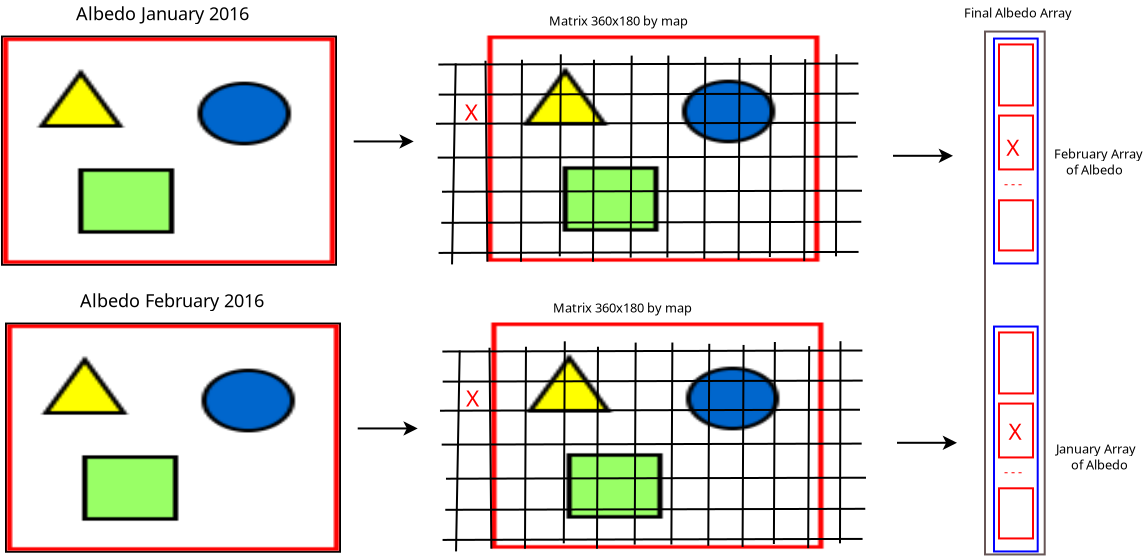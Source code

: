 <?xml version="1.0" encoding="UTF-8"?>
<dia:diagram xmlns:dia="http://www.lysator.liu.se/~alla/dia/">
  <dia:layer name="Fondo" visible="true" active="true">
    <dia:object type="Standard - Image" version="0" id="O0">
      <dia:attribute name="obj_pos">
        <dia:point val="8.05,5.3"/>
      </dia:attribute>
      <dia:attribute name="obj_bb">
        <dia:rectangle val="8.0,5.25;24.7,16.659"/>
      </dia:attribute>
      <dia:attribute name="elem_corner">
        <dia:point val="8.05,5.3"/>
      </dia:attribute>
      <dia:attribute name="elem_width">
        <dia:real val="16.6"/>
      </dia:attribute>
      <dia:attribute name="elem_height">
        <dia:real val="11.309"/>
      </dia:attribute>
      <dia:attribute name="draw_border">
        <dia:boolean val="false"/>
      </dia:attribute>
      <dia:attribute name="keep_aspect">
        <dia:boolean val="true"/>
      </dia:attribute>
      <dia:attribute name="file">
        <dia:string>#mapa.jpg#</dia:string>
      </dia:attribute>
    </dia:object>
    <dia:object type="Standard - Line" version="0" id="O1">
      <dia:attribute name="obj_pos">
        <dia:point val="5.6,6.75"/>
      </dia:attribute>
      <dia:attribute name="obj_bb">
        <dia:rectangle val="5.55,6.65;26.65,6.8"/>
      </dia:attribute>
      <dia:attribute name="conn_endpoints">
        <dia:point val="5.6,6.75"/>
        <dia:point val="26.6,6.7"/>
      </dia:attribute>
      <dia:attribute name="numcp">
        <dia:int val="1"/>
      </dia:attribute>
    </dia:object>
    <dia:object type="Standard - Line" version="0" id="O2">
      <dia:attribute name="obj_pos">
        <dia:point val="5.615,8.255"/>
      </dia:attribute>
      <dia:attribute name="obj_bb">
        <dia:rectangle val="5.565,8.155;26.665,8.305"/>
      </dia:attribute>
      <dia:attribute name="conn_endpoints">
        <dia:point val="5.615,8.255"/>
        <dia:point val="26.615,8.205"/>
      </dia:attribute>
      <dia:attribute name="numcp">
        <dia:int val="1"/>
      </dia:attribute>
    </dia:object>
    <dia:object type="Standard - Line" version="0" id="O3">
      <dia:attribute name="obj_pos">
        <dia:point val="5.48,9.71"/>
      </dia:attribute>
      <dia:attribute name="obj_bb">
        <dia:rectangle val="5.43,9.61;26.53,9.76"/>
      </dia:attribute>
      <dia:attribute name="conn_endpoints">
        <dia:point val="5.48,9.71"/>
        <dia:point val="26.48,9.66"/>
      </dia:attribute>
      <dia:attribute name="numcp">
        <dia:int val="1"/>
      </dia:attribute>
    </dia:object>
    <dia:object type="Standard - Line" version="0" id="O4">
      <dia:attribute name="obj_pos">
        <dia:point val="5.565,11.405"/>
      </dia:attribute>
      <dia:attribute name="obj_bb">
        <dia:rectangle val="5.515,11.305;26.615,11.455"/>
      </dia:attribute>
      <dia:attribute name="conn_endpoints">
        <dia:point val="5.565,11.405"/>
        <dia:point val="26.565,11.355"/>
      </dia:attribute>
      <dia:attribute name="numcp">
        <dia:int val="1"/>
      </dia:attribute>
    </dia:object>
    <dia:object type="Standard - Line" version="0" id="O5">
      <dia:attribute name="obj_pos">
        <dia:point val="5.78,13.11"/>
      </dia:attribute>
      <dia:attribute name="obj_bb">
        <dia:rectangle val="5.73,13.01;26.83,13.16"/>
      </dia:attribute>
      <dia:attribute name="conn_endpoints">
        <dia:point val="5.78,13.11"/>
        <dia:point val="26.78,13.06"/>
      </dia:attribute>
      <dia:attribute name="numcp">
        <dia:int val="1"/>
      </dia:attribute>
    </dia:object>
    <dia:object type="Standard - Line" version="0" id="O6">
      <dia:attribute name="obj_pos">
        <dia:point val="5.745,14.665"/>
      </dia:attribute>
      <dia:attribute name="obj_bb">
        <dia:rectangle val="5.695,14.565;26.795,14.715"/>
      </dia:attribute>
      <dia:attribute name="conn_endpoints">
        <dia:point val="5.745,14.665"/>
        <dia:point val="26.745,14.615"/>
      </dia:attribute>
      <dia:attribute name="numcp">
        <dia:int val="1"/>
      </dia:attribute>
    </dia:object>
    <dia:object type="Standard - Line" version="0" id="O7">
      <dia:attribute name="obj_pos">
        <dia:point val="5.61,16.17"/>
      </dia:attribute>
      <dia:attribute name="obj_bb">
        <dia:rectangle val="5.56,16.07;26.66,16.22"/>
      </dia:attribute>
      <dia:attribute name="conn_endpoints">
        <dia:point val="5.61,16.17"/>
        <dia:point val="26.61,16.12"/>
      </dia:attribute>
      <dia:attribute name="numcp">
        <dia:int val="1"/>
      </dia:attribute>
    </dia:object>
    <dia:object type="Standard - Line" version="0" id="O8">
      <dia:attribute name="obj_pos">
        <dia:point val="17.05,16.4"/>
      </dia:attribute>
      <dia:attribute name="obj_bb">
        <dia:rectangle val="17.0,6.25;17.15,16.45"/>
      </dia:attribute>
      <dia:attribute name="conn_endpoints">
        <dia:point val="17.05,16.4"/>
        <dia:point val="17.1,6.3"/>
      </dia:attribute>
      <dia:attribute name="numcp">
        <dia:int val="1"/>
      </dia:attribute>
    </dia:object>
    <dia:object type="Standard - Line" version="0" id="O9">
      <dia:attribute name="obj_pos">
        <dia:point val="15.215,16.405"/>
      </dia:attribute>
      <dia:attribute name="obj_bb">
        <dia:rectangle val="15.165,6.255;15.316,16.456"/>
      </dia:attribute>
      <dia:attribute name="conn_endpoints">
        <dia:point val="15.215,16.405"/>
        <dia:point val="15.265,6.305"/>
      </dia:attribute>
      <dia:attribute name="numcp">
        <dia:int val="1"/>
      </dia:attribute>
    </dia:object>
    <dia:object type="Standard - Line" version="0" id="O10">
      <dia:attribute name="obj_pos">
        <dia:point val="13.33,16.61"/>
      </dia:attribute>
      <dia:attribute name="obj_bb">
        <dia:rectangle val="13.28,6.46;13.431,16.66"/>
      </dia:attribute>
      <dia:attribute name="conn_endpoints">
        <dia:point val="13.33,16.61"/>
        <dia:point val="13.38,6.51"/>
      </dia:attribute>
      <dia:attribute name="numcp">
        <dia:int val="1"/>
      </dia:attribute>
    </dia:object>
    <dia:object type="Standard - Line" version="0" id="O11">
      <dia:attribute name="obj_pos">
        <dia:point val="18.895,16.465"/>
      </dia:attribute>
      <dia:attribute name="obj_bb">
        <dia:rectangle val="18.845,6.315;18.995,16.515"/>
      </dia:attribute>
      <dia:attribute name="conn_endpoints">
        <dia:point val="18.895,16.465"/>
        <dia:point val="18.945,6.365"/>
      </dia:attribute>
      <dia:attribute name="numcp">
        <dia:int val="1"/>
      </dia:attribute>
    </dia:object>
    <dia:object type="Standard - Line" version="0" id="O12">
      <dia:attribute name="obj_pos">
        <dia:point val="20.61,16.52"/>
      </dia:attribute>
      <dia:attribute name="obj_bb">
        <dia:rectangle val="20.56,6.37;20.71,16.57"/>
      </dia:attribute>
      <dia:attribute name="conn_endpoints">
        <dia:point val="20.61,16.52"/>
        <dia:point val="20.66,6.42"/>
      </dia:attribute>
      <dia:attribute name="numcp">
        <dia:int val="1"/>
      </dia:attribute>
    </dia:object>
    <dia:object type="Standard - Line" version="0" id="O13">
      <dia:attribute name="obj_pos">
        <dia:point val="22.175,16.375"/>
      </dia:attribute>
      <dia:attribute name="obj_bb">
        <dia:rectangle val="22.125,6.225;22.276,16.425"/>
      </dia:attribute>
      <dia:attribute name="conn_endpoints">
        <dia:point val="22.175,16.375"/>
        <dia:point val="22.225,6.275"/>
      </dia:attribute>
      <dia:attribute name="numcp">
        <dia:int val="1"/>
      </dia:attribute>
    </dia:object>
    <dia:object type="Standard - Line" version="0" id="O14">
      <dia:attribute name="obj_pos">
        <dia:point val="23.89,16.58"/>
      </dia:attribute>
      <dia:attribute name="obj_bb">
        <dia:rectangle val="23.84,6.43;23.991,16.631"/>
      </dia:attribute>
      <dia:attribute name="conn_endpoints">
        <dia:point val="23.89,16.58"/>
        <dia:point val="23.94,6.48"/>
      </dia:attribute>
      <dia:attribute name="numcp">
        <dia:int val="1"/>
      </dia:attribute>
    </dia:object>
    <dia:object type="Standard - Line" version="0" id="O15">
      <dia:attribute name="obj_pos">
        <dia:point val="25.481,16.34"/>
      </dia:attribute>
      <dia:attribute name="obj_bb">
        <dia:rectangle val="25.431,6.185;25.555,16.39"/>
      </dia:attribute>
      <dia:attribute name="conn_endpoints">
        <dia:point val="25.481,16.34"/>
        <dia:point val="25.505,6.235"/>
      </dia:attribute>
      <dia:attribute name="numcp">
        <dia:int val="1"/>
      </dia:attribute>
    </dia:object>
    <dia:object type="Standard - Line" version="0" id="O16">
      <dia:attribute name="obj_pos">
        <dia:point val="11.67,16.34"/>
      </dia:attribute>
      <dia:attribute name="obj_bb">
        <dia:rectangle val="11.62,6.19;11.771,16.39"/>
      </dia:attribute>
      <dia:attribute name="conn_endpoints">
        <dia:point val="11.67,16.34"/>
        <dia:point val="11.72,6.24"/>
      </dia:attribute>
      <dia:attribute name="numcp">
        <dia:int val="1"/>
      </dia:attribute>
    </dia:object>
    <dia:object type="Standard - Line" version="0" id="O17">
      <dia:attribute name="obj_pos">
        <dia:point val="9.73,16.61"/>
      </dia:attribute>
      <dia:attribute name="obj_bb">
        <dia:rectangle val="9.68,6.46;9.83,16.66"/>
      </dia:attribute>
      <dia:attribute name="conn_endpoints">
        <dia:point val="9.73,16.61"/>
        <dia:point val="9.78,6.51"/>
      </dia:attribute>
      <dia:attribute name="numcp">
        <dia:int val="1"/>
      </dia:attribute>
    </dia:object>
    <dia:object type="Standard - Line" version="0" id="O18">
      <dia:attribute name="obj_pos">
        <dia:point val="8.05,16.609"/>
      </dia:attribute>
      <dia:attribute name="obj_bb">
        <dia:rectangle val="7.906,6.511;8.1,16.659"/>
      </dia:attribute>
      <dia:attribute name="conn_endpoints">
        <dia:point val="8.05,16.609"/>
        <dia:point val="7.956,6.561"/>
      </dia:attribute>
      <dia:attribute name="numcp">
        <dia:int val="1"/>
      </dia:attribute>
      <dia:connections>
        <dia:connection handle="0" to="O0" connection="5"/>
      </dia:connections>
    </dia:object>
    <dia:object type="Standard - Line" version="0" id="O19">
      <dia:attribute name="obj_pos">
        <dia:point val="6.283,16.745"/>
      </dia:attribute>
      <dia:attribute name="obj_bb">
        <dia:rectangle val="6.232,6.646;6.517,16.796"/>
      </dia:attribute>
      <dia:attribute name="conn_endpoints">
        <dia:point val="6.283,16.745"/>
        <dia:point val="6.466,6.697"/>
      </dia:attribute>
      <dia:attribute name="numcp">
        <dia:int val="1"/>
      </dia:attribute>
    </dia:object>
    <dia:object type="Standard - Text" version="1" id="O20">
      <dia:attribute name="obj_pos">
        <dia:point val="11.131,4.797"/>
      </dia:attribute>
      <dia:attribute name="obj_bb">
        <dia:rectangle val="11.131,4.202;18.788,4.95"/>
      </dia:attribute>
      <dia:attribute name="text">
        <dia:composite type="text">
          <dia:attribute name="string">
            <dia:string>#Matrix 360x180 by map#</dia:string>
          </dia:attribute>
          <dia:attribute name="font">
            <dia:font family="sans" style="0" name="Helvetica"/>
          </dia:attribute>
          <dia:attribute name="height">
            <dia:real val="0.8"/>
          </dia:attribute>
          <dia:attribute name="pos">
            <dia:point val="11.131,4.797"/>
          </dia:attribute>
          <dia:attribute name="color">
            <dia:color val="#000000"/>
          </dia:attribute>
          <dia:attribute name="alignment">
            <dia:enum val="0"/>
          </dia:attribute>
        </dia:composite>
      </dia:attribute>
      <dia:attribute name="valign">
        <dia:enum val="3"/>
      </dia:attribute>
    </dia:object>
    <dia:object type="Standard - Image" version="0" id="O21">
      <dia:attribute name="obj_pos">
        <dia:point val="-16.169,5.402"/>
      </dia:attribute>
      <dia:attribute name="obj_bb">
        <dia:rectangle val="-16.219,5.352;0.481,16.761"/>
      </dia:attribute>
      <dia:attribute name="elem_corner">
        <dia:point val="-16.169,5.402"/>
      </dia:attribute>
      <dia:attribute name="elem_width">
        <dia:real val="16.6"/>
      </dia:attribute>
      <dia:attribute name="elem_height">
        <dia:real val="11.309"/>
      </dia:attribute>
      <dia:attribute name="draw_border">
        <dia:boolean val="true"/>
      </dia:attribute>
      <dia:attribute name="keep_aspect">
        <dia:boolean val="true"/>
      </dia:attribute>
      <dia:attribute name="file">
        <dia:string>#mapa.jpg#</dia:string>
      </dia:attribute>
    </dia:object>
    <dia:object type="Standard - Text" version="1" id="O22">
      <dia:attribute name="obj_pos">
        <dia:point val="-1.484,-0.303"/>
      </dia:attribute>
      <dia:attribute name="obj_bb">
        <dia:rectangle val="-1.484,-0.898;-1.484,-0.15"/>
      </dia:attribute>
      <dia:attribute name="text">
        <dia:composite type="text">
          <dia:attribute name="string">
            <dia:string>##</dia:string>
          </dia:attribute>
          <dia:attribute name="font">
            <dia:font family="sans" style="0" name="Helvetica"/>
          </dia:attribute>
          <dia:attribute name="height">
            <dia:real val="0.8"/>
          </dia:attribute>
          <dia:attribute name="pos">
            <dia:point val="-1.484,-0.303"/>
          </dia:attribute>
          <dia:attribute name="color">
            <dia:color val="#000000"/>
          </dia:attribute>
          <dia:attribute name="alignment">
            <dia:enum val="0"/>
          </dia:attribute>
        </dia:composite>
      </dia:attribute>
      <dia:attribute name="valign">
        <dia:enum val="3"/>
      </dia:attribute>
    </dia:object>
    <dia:object type="Standard - Text" version="1" id="O23">
      <dia:attribute name="obj_pos">
        <dia:point val="-12.519,4.542"/>
      </dia:attribute>
      <dia:attribute name="obj_bb">
        <dia:rectangle val="-12.519,3.676;-2.785,4.81"/>
      </dia:attribute>
      <dia:attribute name="text">
        <dia:composite type="text">
          <dia:attribute name="string">
            <dia:string>#Albedo January 2016 #</dia:string>
          </dia:attribute>
          <dia:attribute name="font">
            <dia:font family="sans" style="0" name="Helvetica"/>
          </dia:attribute>
          <dia:attribute name="height">
            <dia:real val="1.129"/>
          </dia:attribute>
          <dia:attribute name="pos">
            <dia:point val="-12.519,4.542"/>
          </dia:attribute>
          <dia:attribute name="color">
            <dia:color val="#000000"/>
          </dia:attribute>
          <dia:attribute name="alignment">
            <dia:enum val="0"/>
          </dia:attribute>
        </dia:composite>
      </dia:attribute>
      <dia:attribute name="valign">
        <dia:enum val="3"/>
      </dia:attribute>
    </dia:object>
    <dia:object type="Standard - Text" version="1" id="O24">
      <dia:attribute name="obj_pos">
        <dia:point val="-15.584,4.497"/>
      </dia:attribute>
      <dia:attribute name="obj_bb">
        <dia:rectangle val="-15.584,3.902;-15.584,4.65"/>
      </dia:attribute>
      <dia:attribute name="text">
        <dia:composite type="text">
          <dia:attribute name="string">
            <dia:string>##</dia:string>
          </dia:attribute>
          <dia:attribute name="font">
            <dia:font family="sans" style="0" name="Helvetica"/>
          </dia:attribute>
          <dia:attribute name="height">
            <dia:real val="0.8"/>
          </dia:attribute>
          <dia:attribute name="pos">
            <dia:point val="-15.584,4.497"/>
          </dia:attribute>
          <dia:attribute name="color">
            <dia:color val="#000000"/>
          </dia:attribute>
          <dia:attribute name="alignment">
            <dia:enum val="0"/>
          </dia:attribute>
        </dia:composite>
      </dia:attribute>
      <dia:attribute name="valign">
        <dia:enum val="3"/>
      </dia:attribute>
    </dia:object>
    <dia:object type="Standard - Box" version="0" id="O25">
      <dia:attribute name="obj_pos">
        <dia:point val="33.631,5.747"/>
      </dia:attribute>
      <dia:attribute name="obj_bb">
        <dia:rectangle val="33.581,5.697;35.381,8.847"/>
      </dia:attribute>
      <dia:attribute name="elem_corner">
        <dia:point val="33.631,5.747"/>
      </dia:attribute>
      <dia:attribute name="elem_width">
        <dia:real val="1.7"/>
      </dia:attribute>
      <dia:attribute name="elem_height">
        <dia:real val="3.05"/>
      </dia:attribute>
      <dia:attribute name="border_width">
        <dia:real val="0.1"/>
      </dia:attribute>
      <dia:attribute name="border_color">
        <dia:color val="#ff0000"/>
      </dia:attribute>
      <dia:attribute name="show_background">
        <dia:boolean val="false"/>
      </dia:attribute>
    </dia:object>
    <dia:object type="Standard - Box" version="0" id="O26">
      <dia:attribute name="obj_pos">
        <dia:point val="33.631,9.302"/>
      </dia:attribute>
      <dia:attribute name="obj_bb">
        <dia:rectangle val="33.581,9.252;35.381,12.047"/>
      </dia:attribute>
      <dia:attribute name="elem_corner">
        <dia:point val="33.631,9.302"/>
      </dia:attribute>
      <dia:attribute name="elem_width">
        <dia:real val="1.7"/>
      </dia:attribute>
      <dia:attribute name="elem_height">
        <dia:real val="2.695"/>
      </dia:attribute>
      <dia:attribute name="border_width">
        <dia:real val="0.1"/>
      </dia:attribute>
      <dia:attribute name="border_color">
        <dia:color val="#ff0000"/>
      </dia:attribute>
      <dia:attribute name="show_background">
        <dia:boolean val="false"/>
      </dia:attribute>
    </dia:object>
    <dia:object type="Standard - Text" version="1" id="O27">
      <dia:attribute name="obj_pos">
        <dia:point val="36.481,26.197"/>
      </dia:attribute>
      <dia:attribute name="obj_bb">
        <dia:rectangle val="36.481,25.584;41.057,27.187"/>
      </dia:attribute>
      <dia:attribute name="text">
        <dia:composite type="text">
          <dia:attribute name="string">
            <dia:string>#January Array 
     of Albedo#</dia:string>
          </dia:attribute>
          <dia:attribute name="font">
            <dia:font family="sans" style="0" name="Helvetica"/>
          </dia:attribute>
          <dia:attribute name="height">
            <dia:real val="0.8"/>
          </dia:attribute>
          <dia:attribute name="pos">
            <dia:point val="36.481,26.197"/>
          </dia:attribute>
          <dia:attribute name="color">
            <dia:color val="#000000"/>
          </dia:attribute>
          <dia:attribute name="alignment">
            <dia:enum val="0"/>
          </dia:attribute>
        </dia:composite>
      </dia:attribute>
      <dia:attribute name="valign">
        <dia:enum val="3"/>
      </dia:attribute>
    </dia:object>
    <dia:object type="Standard - Text" version="1" id="O28">
      <dia:attribute name="obj_pos">
        <dia:point val="27.466,22.797"/>
      </dia:attribute>
      <dia:attribute name="obj_bb">
        <dia:rectangle val="27.466,22.202;27.466,22.95"/>
      </dia:attribute>
      <dia:attribute name="text">
        <dia:composite type="text">
          <dia:attribute name="string">
            <dia:string>##</dia:string>
          </dia:attribute>
          <dia:attribute name="font">
            <dia:font family="sans" style="0" name="Helvetica"/>
          </dia:attribute>
          <dia:attribute name="height">
            <dia:real val="0.8"/>
          </dia:attribute>
          <dia:attribute name="pos">
            <dia:point val="27.466,22.797"/>
          </dia:attribute>
          <dia:attribute name="color">
            <dia:color val="#000000"/>
          </dia:attribute>
          <dia:attribute name="alignment">
            <dia:enum val="0"/>
          </dia:attribute>
        </dia:composite>
      </dia:attribute>
      <dia:attribute name="valign">
        <dia:enum val="3"/>
      </dia:attribute>
    </dia:object>
    <dia:object type="Standard - Box" version="0" id="O29">
      <dia:attribute name="obj_pos">
        <dia:point val="33.631,13.54"/>
      </dia:attribute>
      <dia:attribute name="obj_bb">
        <dia:rectangle val="33.581,13.49;35.381,16.097"/>
      </dia:attribute>
      <dia:attribute name="elem_corner">
        <dia:point val="33.631,13.54"/>
      </dia:attribute>
      <dia:attribute name="elem_width">
        <dia:real val="1.7"/>
      </dia:attribute>
      <dia:attribute name="elem_height">
        <dia:real val="2.507"/>
      </dia:attribute>
      <dia:attribute name="border_width">
        <dia:real val="0.1"/>
      </dia:attribute>
      <dia:attribute name="border_color">
        <dia:color val="#ff0000"/>
      </dia:attribute>
      <dia:attribute name="show_background">
        <dia:boolean val="false"/>
      </dia:attribute>
    </dia:object>
    <dia:object type="Standard - Text" version="1" id="O30">
      <dia:attribute name="obj_pos">
        <dia:point val="33.881,12.935"/>
      </dia:attribute>
      <dia:attribute name="obj_bb">
        <dia:rectangle val="33.881,12.34;35.178,13.087"/>
      </dia:attribute>
      <dia:attribute name="text">
        <dia:composite type="text">
          <dia:attribute name="string">
            <dia:string>#- - - #</dia:string>
          </dia:attribute>
          <dia:attribute name="font">
            <dia:font family="sans" style="0" name="Helvetica"/>
          </dia:attribute>
          <dia:attribute name="height">
            <dia:real val="0.8"/>
          </dia:attribute>
          <dia:attribute name="pos">
            <dia:point val="33.881,12.935"/>
          </dia:attribute>
          <dia:attribute name="color">
            <dia:color val="#ff0000"/>
          </dia:attribute>
          <dia:attribute name="alignment">
            <dia:enum val="0"/>
          </dia:attribute>
        </dia:composite>
      </dia:attribute>
      <dia:attribute name="valign">
        <dia:enum val="3"/>
      </dia:attribute>
    </dia:object>
    <dia:object type="Standard - Text" version="1" id="O31">
      <dia:attribute name="obj_pos">
        <dia:point val="15.616,4.447"/>
      </dia:attribute>
      <dia:attribute name="obj_bb">
        <dia:rectangle val="15.616,3.852;15.616,4.6"/>
      </dia:attribute>
      <dia:attribute name="text">
        <dia:composite type="text">
          <dia:attribute name="string">
            <dia:string>##</dia:string>
          </dia:attribute>
          <dia:attribute name="font">
            <dia:font family="sans" style="0" name="Helvetica"/>
          </dia:attribute>
          <dia:attribute name="height">
            <dia:real val="0.8"/>
          </dia:attribute>
          <dia:attribute name="pos">
            <dia:point val="15.616,4.447"/>
          </dia:attribute>
          <dia:attribute name="color">
            <dia:color val="#000000"/>
          </dia:attribute>
          <dia:attribute name="alignment">
            <dia:enum val="0"/>
          </dia:attribute>
        </dia:composite>
      </dia:attribute>
      <dia:attribute name="valign">
        <dia:enum val="3"/>
      </dia:attribute>
    </dia:object>
    <dia:object type="Standard - Box" version="0" id="O32">
      <dia:attribute name="obj_pos">
        <dia:point val="33.381,5.452"/>
      </dia:attribute>
      <dia:attribute name="obj_bb">
        <dia:rectangle val="33.331,5.402;35.616,16.747"/>
      </dia:attribute>
      <dia:attribute name="elem_corner">
        <dia:point val="33.381,5.452"/>
      </dia:attribute>
      <dia:attribute name="elem_width">
        <dia:real val="2.185"/>
      </dia:attribute>
      <dia:attribute name="elem_height">
        <dia:real val="11.245"/>
      </dia:attribute>
      <dia:attribute name="border_width">
        <dia:real val="0.1"/>
      </dia:attribute>
      <dia:attribute name="border_color">
        <dia:color val="#0000ff"/>
      </dia:attribute>
      <dia:attribute name="show_background">
        <dia:boolean val="false"/>
      </dia:attribute>
    </dia:object>
    <dia:object type="Standard - Text" version="1" id="O33">
      <dia:attribute name="obj_pos">
        <dia:point val="34.016,3.147"/>
      </dia:attribute>
      <dia:attribute name="obj_bb">
        <dia:rectangle val="34.016,2.552;34.016,3.3"/>
      </dia:attribute>
      <dia:attribute name="text">
        <dia:composite type="text">
          <dia:attribute name="string">
            <dia:string>##</dia:string>
          </dia:attribute>
          <dia:attribute name="font">
            <dia:font family="sans" style="0" name="Helvetica"/>
          </dia:attribute>
          <dia:attribute name="height">
            <dia:real val="0.8"/>
          </dia:attribute>
          <dia:attribute name="pos">
            <dia:point val="34.016,3.147"/>
          </dia:attribute>
          <dia:attribute name="color">
            <dia:color val="#000000"/>
          </dia:attribute>
          <dia:attribute name="alignment">
            <dia:enum val="0"/>
          </dia:attribute>
        </dia:composite>
      </dia:attribute>
      <dia:attribute name="valign">
        <dia:enum val="3"/>
      </dia:attribute>
    </dia:object>
    <dia:object type="Standard - Text" version="1" id="O34">
      <dia:attribute name="obj_pos">
        <dia:point val="-10.184,4.297"/>
      </dia:attribute>
      <dia:attribute name="obj_bb">
        <dia:rectangle val="-10.203,3.684;-10.184,4.487"/>
      </dia:attribute>
      <dia:attribute name="text">
        <dia:composite type="text">
          <dia:attribute name="string">
            <dia:string>##</dia:string>
          </dia:attribute>
          <dia:attribute name="font">
            <dia:font family="sans" style="0" name="Helvetica"/>
          </dia:attribute>
          <dia:attribute name="height">
            <dia:real val="0.8"/>
          </dia:attribute>
          <dia:attribute name="pos">
            <dia:point val="-10.184,4.297"/>
          </dia:attribute>
          <dia:attribute name="color">
            <dia:color val="#000000"/>
          </dia:attribute>
          <dia:attribute name="alignment">
            <dia:enum val="0"/>
          </dia:attribute>
        </dia:composite>
      </dia:attribute>
      <dia:attribute name="valign">
        <dia:enum val="3"/>
      </dia:attribute>
    </dia:object>
    <dia:object type="Standard - Line" version="0" id="O35">
      <dia:attribute name="obj_pos">
        <dia:point val="1.366,10.597"/>
      </dia:attribute>
      <dia:attribute name="obj_bb">
        <dia:rectangle val="1.316,10.236;4.478,10.959"/>
      </dia:attribute>
      <dia:attribute name="conn_endpoints">
        <dia:point val="1.366,10.597"/>
        <dia:point val="4.366,10.597"/>
      </dia:attribute>
      <dia:attribute name="numcp">
        <dia:int val="1"/>
      </dia:attribute>
      <dia:attribute name="end_arrow">
        <dia:enum val="22"/>
      </dia:attribute>
      <dia:attribute name="end_arrow_length">
        <dia:real val="0.5"/>
      </dia:attribute>
      <dia:attribute name="end_arrow_width">
        <dia:real val="0.5"/>
      </dia:attribute>
    </dia:object>
    <dia:object type="Standard - Line" version="0" id="O36">
      <dia:attribute name="obj_pos">
        <dia:point val="28.331,11.314"/>
      </dia:attribute>
      <dia:attribute name="obj_bb">
        <dia:rectangle val="28.281,10.952;31.443,11.676"/>
      </dia:attribute>
      <dia:attribute name="conn_endpoints">
        <dia:point val="28.331,11.314"/>
        <dia:point val="31.331,11.314"/>
      </dia:attribute>
      <dia:attribute name="numcp">
        <dia:int val="1"/>
      </dia:attribute>
      <dia:attribute name="end_arrow">
        <dia:enum val="22"/>
      </dia:attribute>
      <dia:attribute name="end_arrow_length">
        <dia:real val="0.5"/>
      </dia:attribute>
      <dia:attribute name="end_arrow_width">
        <dia:real val="0.5"/>
      </dia:attribute>
    </dia:object>
    <dia:object type="Standard - Image" version="0" id="O37">
      <dia:attribute name="obj_pos">
        <dia:point val="8.25,19.65"/>
      </dia:attribute>
      <dia:attribute name="obj_bb">
        <dia:rectangle val="8.2,19.6;24.9,31.009"/>
      </dia:attribute>
      <dia:attribute name="elem_corner">
        <dia:point val="8.25,19.65"/>
      </dia:attribute>
      <dia:attribute name="elem_width">
        <dia:real val="16.6"/>
      </dia:attribute>
      <dia:attribute name="elem_height">
        <dia:real val="11.309"/>
      </dia:attribute>
      <dia:attribute name="draw_border">
        <dia:boolean val="false"/>
      </dia:attribute>
      <dia:attribute name="keep_aspect">
        <dia:boolean val="true"/>
      </dia:attribute>
      <dia:attribute name="file">
        <dia:string>#mapa.jpg#</dia:string>
      </dia:attribute>
    </dia:object>
    <dia:object type="Standard - Line" version="0" id="O38">
      <dia:attribute name="obj_pos">
        <dia:point val="5.8,21.1"/>
      </dia:attribute>
      <dia:attribute name="obj_bb">
        <dia:rectangle val="5.75,21.0;26.85,21.15"/>
      </dia:attribute>
      <dia:attribute name="conn_endpoints">
        <dia:point val="5.8,21.1"/>
        <dia:point val="26.8,21.05"/>
      </dia:attribute>
      <dia:attribute name="numcp">
        <dia:int val="1"/>
      </dia:attribute>
    </dia:object>
    <dia:object type="Standard - Line" version="0" id="O39">
      <dia:attribute name="obj_pos">
        <dia:point val="5.815,22.605"/>
      </dia:attribute>
      <dia:attribute name="obj_bb">
        <dia:rectangle val="5.765,22.505;26.865,22.655"/>
      </dia:attribute>
      <dia:attribute name="conn_endpoints">
        <dia:point val="5.815,22.605"/>
        <dia:point val="26.815,22.555"/>
      </dia:attribute>
      <dia:attribute name="numcp">
        <dia:int val="1"/>
      </dia:attribute>
    </dia:object>
    <dia:object type="Standard - Line" version="0" id="O40">
      <dia:attribute name="obj_pos">
        <dia:point val="5.68,24.06"/>
      </dia:attribute>
      <dia:attribute name="obj_bb">
        <dia:rectangle val="5.63,23.96;26.73,24.11"/>
      </dia:attribute>
      <dia:attribute name="conn_endpoints">
        <dia:point val="5.68,24.06"/>
        <dia:point val="26.68,24.01"/>
      </dia:attribute>
      <dia:attribute name="numcp">
        <dia:int val="1"/>
      </dia:attribute>
    </dia:object>
    <dia:object type="Standard - Line" version="0" id="O41">
      <dia:attribute name="obj_pos">
        <dia:point val="5.765,25.755"/>
      </dia:attribute>
      <dia:attribute name="obj_bb">
        <dia:rectangle val="5.715,25.655;26.815,25.805"/>
      </dia:attribute>
      <dia:attribute name="conn_endpoints">
        <dia:point val="5.765,25.755"/>
        <dia:point val="26.765,25.705"/>
      </dia:attribute>
      <dia:attribute name="numcp">
        <dia:int val="1"/>
      </dia:attribute>
    </dia:object>
    <dia:object type="Standard - Line" version="0" id="O42">
      <dia:attribute name="obj_pos">
        <dia:point val="5.98,27.46"/>
      </dia:attribute>
      <dia:attribute name="obj_bb">
        <dia:rectangle val="5.93,27.36;27.03,27.51"/>
      </dia:attribute>
      <dia:attribute name="conn_endpoints">
        <dia:point val="5.98,27.46"/>
        <dia:point val="26.98,27.41"/>
      </dia:attribute>
      <dia:attribute name="numcp">
        <dia:int val="1"/>
      </dia:attribute>
    </dia:object>
    <dia:object type="Standard - Line" version="0" id="O43">
      <dia:attribute name="obj_pos">
        <dia:point val="5.945,29.015"/>
      </dia:attribute>
      <dia:attribute name="obj_bb">
        <dia:rectangle val="5.895,28.915;26.995,29.065"/>
      </dia:attribute>
      <dia:attribute name="conn_endpoints">
        <dia:point val="5.945,29.015"/>
        <dia:point val="26.945,28.965"/>
      </dia:attribute>
      <dia:attribute name="numcp">
        <dia:int val="1"/>
      </dia:attribute>
    </dia:object>
    <dia:object type="Standard - Line" version="0" id="O44">
      <dia:attribute name="obj_pos">
        <dia:point val="5.81,30.52"/>
      </dia:attribute>
      <dia:attribute name="obj_bb">
        <dia:rectangle val="5.76,30.42;26.86,30.57"/>
      </dia:attribute>
      <dia:attribute name="conn_endpoints">
        <dia:point val="5.81,30.52"/>
        <dia:point val="26.81,30.47"/>
      </dia:attribute>
      <dia:attribute name="numcp">
        <dia:int val="1"/>
      </dia:attribute>
    </dia:object>
    <dia:object type="Standard - Line" version="0" id="O45">
      <dia:attribute name="obj_pos">
        <dia:point val="17.25,30.75"/>
      </dia:attribute>
      <dia:attribute name="obj_bb">
        <dia:rectangle val="17.2,20.6;17.35,30.8"/>
      </dia:attribute>
      <dia:attribute name="conn_endpoints">
        <dia:point val="17.25,30.75"/>
        <dia:point val="17.3,20.65"/>
      </dia:attribute>
      <dia:attribute name="numcp">
        <dia:int val="1"/>
      </dia:attribute>
    </dia:object>
    <dia:object type="Standard - Line" version="0" id="O46">
      <dia:attribute name="obj_pos">
        <dia:point val="15.415,30.755"/>
      </dia:attribute>
      <dia:attribute name="obj_bb">
        <dia:rectangle val="15.365,20.605;15.515,30.805"/>
      </dia:attribute>
      <dia:attribute name="conn_endpoints">
        <dia:point val="15.415,30.755"/>
        <dia:point val="15.465,20.655"/>
      </dia:attribute>
      <dia:attribute name="numcp">
        <dia:int val="1"/>
      </dia:attribute>
    </dia:object>
    <dia:object type="Standard - Line" version="0" id="O47">
      <dia:attribute name="obj_pos">
        <dia:point val="13.53,30.96"/>
      </dia:attribute>
      <dia:attribute name="obj_bb">
        <dia:rectangle val="13.48,20.81;13.63,31.01"/>
      </dia:attribute>
      <dia:attribute name="conn_endpoints">
        <dia:point val="13.53,30.96"/>
        <dia:point val="13.58,20.86"/>
      </dia:attribute>
      <dia:attribute name="numcp">
        <dia:int val="1"/>
      </dia:attribute>
    </dia:object>
    <dia:object type="Standard - Line" version="0" id="O48">
      <dia:attribute name="obj_pos">
        <dia:point val="19.095,30.815"/>
      </dia:attribute>
      <dia:attribute name="obj_bb">
        <dia:rectangle val="19.045,20.665;19.195,30.865"/>
      </dia:attribute>
      <dia:attribute name="conn_endpoints">
        <dia:point val="19.095,30.815"/>
        <dia:point val="19.145,20.715"/>
      </dia:attribute>
      <dia:attribute name="numcp">
        <dia:int val="1"/>
      </dia:attribute>
    </dia:object>
    <dia:object type="Standard - Line" version="0" id="O49">
      <dia:attribute name="obj_pos">
        <dia:point val="20.81,30.87"/>
      </dia:attribute>
      <dia:attribute name="obj_bb">
        <dia:rectangle val="20.76,20.72;20.91,30.92"/>
      </dia:attribute>
      <dia:attribute name="conn_endpoints">
        <dia:point val="20.81,30.87"/>
        <dia:point val="20.86,20.77"/>
      </dia:attribute>
      <dia:attribute name="numcp">
        <dia:int val="1"/>
      </dia:attribute>
    </dia:object>
    <dia:object type="Standard - Line" version="0" id="O50">
      <dia:attribute name="obj_pos">
        <dia:point val="22.375,30.725"/>
      </dia:attribute>
      <dia:attribute name="obj_bb">
        <dia:rectangle val="22.325,20.575;22.476,30.775"/>
      </dia:attribute>
      <dia:attribute name="conn_endpoints">
        <dia:point val="22.375,30.725"/>
        <dia:point val="22.425,20.625"/>
      </dia:attribute>
      <dia:attribute name="numcp">
        <dia:int val="1"/>
      </dia:attribute>
    </dia:object>
    <dia:object type="Standard - Line" version="0" id="O51">
      <dia:attribute name="obj_pos">
        <dia:point val="24.09,30.93"/>
      </dia:attribute>
      <dia:attribute name="obj_bb">
        <dia:rectangle val="24.04,20.78;24.191,30.98"/>
      </dia:attribute>
      <dia:attribute name="conn_endpoints">
        <dia:point val="24.09,30.93"/>
        <dia:point val="24.14,20.83"/>
      </dia:attribute>
      <dia:attribute name="numcp">
        <dia:int val="1"/>
      </dia:attribute>
    </dia:object>
    <dia:object type="Standard - Line" version="0" id="O52">
      <dia:attribute name="obj_pos">
        <dia:point val="25.681,30.69"/>
      </dia:attribute>
      <dia:attribute name="obj_bb">
        <dia:rectangle val="25.631,20.535;25.755,30.74"/>
      </dia:attribute>
      <dia:attribute name="conn_endpoints">
        <dia:point val="25.681,30.69"/>
        <dia:point val="25.705,20.585"/>
      </dia:attribute>
      <dia:attribute name="numcp">
        <dia:int val="1"/>
      </dia:attribute>
    </dia:object>
    <dia:object type="Standard - Line" version="0" id="O53">
      <dia:attribute name="obj_pos">
        <dia:point val="11.87,30.69"/>
      </dia:attribute>
      <dia:attribute name="obj_bb">
        <dia:rectangle val="11.82,20.54;11.97,30.74"/>
      </dia:attribute>
      <dia:attribute name="conn_endpoints">
        <dia:point val="11.87,30.69"/>
        <dia:point val="11.92,20.59"/>
      </dia:attribute>
      <dia:attribute name="numcp">
        <dia:int val="1"/>
      </dia:attribute>
    </dia:object>
    <dia:object type="Standard - Line" version="0" id="O54">
      <dia:attribute name="obj_pos">
        <dia:point val="9.93,30.96"/>
      </dia:attribute>
      <dia:attribute name="obj_bb">
        <dia:rectangle val="9.88,20.81;10.03,31.01"/>
      </dia:attribute>
      <dia:attribute name="conn_endpoints">
        <dia:point val="9.93,30.96"/>
        <dia:point val="9.98,20.86"/>
      </dia:attribute>
      <dia:attribute name="numcp">
        <dia:int val="1"/>
      </dia:attribute>
    </dia:object>
    <dia:object type="Standard - Line" version="0" id="O55">
      <dia:attribute name="obj_pos">
        <dia:point val="8.25,30.959"/>
      </dia:attribute>
      <dia:attribute name="obj_bb">
        <dia:rectangle val="8.106,20.861;8.3,31.009"/>
      </dia:attribute>
      <dia:attribute name="conn_endpoints">
        <dia:point val="8.25,30.959"/>
        <dia:point val="8.156,20.911"/>
      </dia:attribute>
      <dia:attribute name="numcp">
        <dia:int val="1"/>
      </dia:attribute>
      <dia:connections>
        <dia:connection handle="0" to="O37" connection="5"/>
      </dia:connections>
    </dia:object>
    <dia:object type="Standard - Line" version="0" id="O56">
      <dia:attribute name="obj_pos">
        <dia:point val="6.483,31.095"/>
      </dia:attribute>
      <dia:attribute name="obj_bb">
        <dia:rectangle val="6.432,20.996;6.717,31.146"/>
      </dia:attribute>
      <dia:attribute name="conn_endpoints">
        <dia:point val="6.483,31.095"/>
        <dia:point val="6.666,21.047"/>
      </dia:attribute>
      <dia:attribute name="numcp">
        <dia:int val="1"/>
      </dia:attribute>
    </dia:object>
    <dia:object type="Standard - Text" version="1" id="O57">
      <dia:attribute name="obj_pos">
        <dia:point val="11.331,19.147"/>
      </dia:attribute>
      <dia:attribute name="obj_bb">
        <dia:rectangle val="11.331,18.552;18.988,19.3"/>
      </dia:attribute>
      <dia:attribute name="text">
        <dia:composite type="text">
          <dia:attribute name="string">
            <dia:string>#Matrix 360x180 by map#</dia:string>
          </dia:attribute>
          <dia:attribute name="font">
            <dia:font family="sans" style="0" name="Helvetica"/>
          </dia:attribute>
          <dia:attribute name="height">
            <dia:real val="0.8"/>
          </dia:attribute>
          <dia:attribute name="pos">
            <dia:point val="11.331,19.147"/>
          </dia:attribute>
          <dia:attribute name="color">
            <dia:color val="#000000"/>
          </dia:attribute>
          <dia:attribute name="alignment">
            <dia:enum val="0"/>
          </dia:attribute>
        </dia:composite>
      </dia:attribute>
      <dia:attribute name="valign">
        <dia:enum val="3"/>
      </dia:attribute>
    </dia:object>
    <dia:object type="Standard - Image" version="0" id="O58">
      <dia:attribute name="obj_pos">
        <dia:point val="-15.969,19.752"/>
      </dia:attribute>
      <dia:attribute name="obj_bb">
        <dia:rectangle val="-16.019,19.702;0.681,31.111"/>
      </dia:attribute>
      <dia:attribute name="elem_corner">
        <dia:point val="-15.969,19.752"/>
      </dia:attribute>
      <dia:attribute name="elem_width">
        <dia:real val="16.6"/>
      </dia:attribute>
      <dia:attribute name="elem_height">
        <dia:real val="11.309"/>
      </dia:attribute>
      <dia:attribute name="draw_border">
        <dia:boolean val="true"/>
      </dia:attribute>
      <dia:attribute name="keep_aspect">
        <dia:boolean val="true"/>
      </dia:attribute>
      <dia:attribute name="file">
        <dia:string>#mapa.jpg#</dia:string>
      </dia:attribute>
    </dia:object>
    <dia:object type="Standard - Text" version="1" id="O59">
      <dia:attribute name="obj_pos">
        <dia:point val="-12.319,18.892"/>
      </dia:attribute>
      <dia:attribute name="obj_bb">
        <dia:rectangle val="-12.319,18.026;-2.008,19.16"/>
      </dia:attribute>
      <dia:attribute name="text">
        <dia:composite type="text">
          <dia:attribute name="string">
            <dia:string>#Albedo February 2016 #</dia:string>
          </dia:attribute>
          <dia:attribute name="font">
            <dia:font family="sans" style="0" name="Helvetica"/>
          </dia:attribute>
          <dia:attribute name="height">
            <dia:real val="1.129"/>
          </dia:attribute>
          <dia:attribute name="pos">
            <dia:point val="-12.319,18.892"/>
          </dia:attribute>
          <dia:attribute name="color">
            <dia:color val="#000000"/>
          </dia:attribute>
          <dia:attribute name="alignment">
            <dia:enum val="0"/>
          </dia:attribute>
        </dia:composite>
      </dia:attribute>
      <dia:attribute name="valign">
        <dia:enum val="3"/>
      </dia:attribute>
    </dia:object>
    <dia:object type="Standard - Text" version="1" id="O60">
      <dia:attribute name="obj_pos">
        <dia:point val="-15.384,18.847"/>
      </dia:attribute>
      <dia:attribute name="obj_bb">
        <dia:rectangle val="-15.384,18.252;-15.384,19.0"/>
      </dia:attribute>
      <dia:attribute name="text">
        <dia:composite type="text">
          <dia:attribute name="string">
            <dia:string>##</dia:string>
          </dia:attribute>
          <dia:attribute name="font">
            <dia:font family="sans" style="0" name="Helvetica"/>
          </dia:attribute>
          <dia:attribute name="height">
            <dia:real val="0.8"/>
          </dia:attribute>
          <dia:attribute name="pos">
            <dia:point val="-15.384,18.847"/>
          </dia:attribute>
          <dia:attribute name="color">
            <dia:color val="#000000"/>
          </dia:attribute>
          <dia:attribute name="alignment">
            <dia:enum val="0"/>
          </dia:attribute>
        </dia:composite>
      </dia:attribute>
      <dia:attribute name="valign">
        <dia:enum val="3"/>
      </dia:attribute>
    </dia:object>
    <dia:object type="Standard - Box" version="0" id="O61">
      <dia:attribute name="obj_pos">
        <dia:point val="33.631,20.147"/>
      </dia:attribute>
      <dia:attribute name="obj_bb">
        <dia:rectangle val="33.581,20.097;35.381,23.247"/>
      </dia:attribute>
      <dia:attribute name="elem_corner">
        <dia:point val="33.631,20.147"/>
      </dia:attribute>
      <dia:attribute name="elem_width">
        <dia:real val="1.7"/>
      </dia:attribute>
      <dia:attribute name="elem_height">
        <dia:real val="3.05"/>
      </dia:attribute>
      <dia:attribute name="border_width">
        <dia:real val="0.1"/>
      </dia:attribute>
      <dia:attribute name="border_color">
        <dia:color val="#ff0000"/>
      </dia:attribute>
      <dia:attribute name="show_background">
        <dia:boolean val="false"/>
      </dia:attribute>
    </dia:object>
    <dia:object type="Standard - Box" version="0" id="O62">
      <dia:attribute name="obj_pos">
        <dia:point val="33.631,23.702"/>
      </dia:attribute>
      <dia:attribute name="obj_bb">
        <dia:rectangle val="33.581,23.652;35.381,26.447"/>
      </dia:attribute>
      <dia:attribute name="elem_corner">
        <dia:point val="33.631,23.702"/>
      </dia:attribute>
      <dia:attribute name="elem_width">
        <dia:real val="1.7"/>
      </dia:attribute>
      <dia:attribute name="elem_height">
        <dia:real val="2.695"/>
      </dia:attribute>
      <dia:attribute name="border_width">
        <dia:real val="0.1"/>
      </dia:attribute>
      <dia:attribute name="border_color">
        <dia:color val="#ff0000"/>
      </dia:attribute>
      <dia:attribute name="show_background">
        <dia:boolean val="false"/>
      </dia:attribute>
    </dia:object>
    <dia:object type="Standard - Text" version="1" id="O63">
      <dia:attribute name="obj_pos">
        <dia:point val="36.381,11.447"/>
      </dia:attribute>
      <dia:attribute name="obj_bb">
        <dia:rectangle val="36.381,10.834;41.367,12.437"/>
      </dia:attribute>
      <dia:attribute name="text">
        <dia:composite type="text">
          <dia:attribute name="string">
            <dia:string>#February Array 
    of Albedo#</dia:string>
          </dia:attribute>
          <dia:attribute name="font">
            <dia:font family="sans" style="0" name="Helvetica"/>
          </dia:attribute>
          <dia:attribute name="height">
            <dia:real val="0.8"/>
          </dia:attribute>
          <dia:attribute name="pos">
            <dia:point val="36.381,11.447"/>
          </dia:attribute>
          <dia:attribute name="color">
            <dia:color val="#000000"/>
          </dia:attribute>
          <dia:attribute name="alignment">
            <dia:enum val="0"/>
          </dia:attribute>
        </dia:composite>
      </dia:attribute>
      <dia:attribute name="valign">
        <dia:enum val="3"/>
      </dia:attribute>
    </dia:object>
    <dia:object type="Standard - Box" version="0" id="O64">
      <dia:attribute name="obj_pos">
        <dia:point val="33.631,27.94"/>
      </dia:attribute>
      <dia:attribute name="obj_bb">
        <dia:rectangle val="33.581,27.89;35.381,30.497"/>
      </dia:attribute>
      <dia:attribute name="elem_corner">
        <dia:point val="33.631,27.94"/>
      </dia:attribute>
      <dia:attribute name="elem_width">
        <dia:real val="1.7"/>
      </dia:attribute>
      <dia:attribute name="elem_height">
        <dia:real val="2.507"/>
      </dia:attribute>
      <dia:attribute name="border_width">
        <dia:real val="0.1"/>
      </dia:attribute>
      <dia:attribute name="border_color">
        <dia:color val="#ff0000"/>
      </dia:attribute>
      <dia:attribute name="show_background">
        <dia:boolean val="false"/>
      </dia:attribute>
    </dia:object>
    <dia:object type="Standard - Text" version="1" id="O65">
      <dia:attribute name="obj_pos">
        <dia:point val="33.881,27.335"/>
      </dia:attribute>
      <dia:attribute name="obj_bb">
        <dia:rectangle val="33.881,26.74;35.178,27.487"/>
      </dia:attribute>
      <dia:attribute name="text">
        <dia:composite type="text">
          <dia:attribute name="string">
            <dia:string>#- - - #</dia:string>
          </dia:attribute>
          <dia:attribute name="font">
            <dia:font family="sans" style="0" name="Helvetica"/>
          </dia:attribute>
          <dia:attribute name="height">
            <dia:real val="0.8"/>
          </dia:attribute>
          <dia:attribute name="pos">
            <dia:point val="33.881,27.335"/>
          </dia:attribute>
          <dia:attribute name="color">
            <dia:color val="#ff0000"/>
          </dia:attribute>
          <dia:attribute name="alignment">
            <dia:enum val="0"/>
          </dia:attribute>
        </dia:composite>
      </dia:attribute>
      <dia:attribute name="valign">
        <dia:enum val="3"/>
      </dia:attribute>
    </dia:object>
    <dia:object type="Standard - Text" version="1" id="O66">
      <dia:attribute name="obj_pos">
        <dia:point val="15.816,18.797"/>
      </dia:attribute>
      <dia:attribute name="obj_bb">
        <dia:rectangle val="15.816,18.202;15.816,18.95"/>
      </dia:attribute>
      <dia:attribute name="text">
        <dia:composite type="text">
          <dia:attribute name="string">
            <dia:string>##</dia:string>
          </dia:attribute>
          <dia:attribute name="font">
            <dia:font family="sans" style="0" name="Helvetica"/>
          </dia:attribute>
          <dia:attribute name="height">
            <dia:real val="0.8"/>
          </dia:attribute>
          <dia:attribute name="pos">
            <dia:point val="15.816,18.797"/>
          </dia:attribute>
          <dia:attribute name="color">
            <dia:color val="#000000"/>
          </dia:attribute>
          <dia:attribute name="alignment">
            <dia:enum val="0"/>
          </dia:attribute>
        </dia:composite>
      </dia:attribute>
      <dia:attribute name="valign">
        <dia:enum val="3"/>
      </dia:attribute>
    </dia:object>
    <dia:object type="Standard - Box" version="0" id="O67">
      <dia:attribute name="obj_pos">
        <dia:point val="33.381,19.852"/>
      </dia:attribute>
      <dia:attribute name="obj_bb">
        <dia:rectangle val="33.331,19.802;35.616,31.147"/>
      </dia:attribute>
      <dia:attribute name="elem_corner">
        <dia:point val="33.381,19.852"/>
      </dia:attribute>
      <dia:attribute name="elem_width">
        <dia:real val="2.185"/>
      </dia:attribute>
      <dia:attribute name="elem_height">
        <dia:real val="11.245"/>
      </dia:attribute>
      <dia:attribute name="border_width">
        <dia:real val="0.1"/>
      </dia:attribute>
      <dia:attribute name="border_color">
        <dia:color val="#0000ff"/>
      </dia:attribute>
      <dia:attribute name="show_background">
        <dia:boolean val="false"/>
      </dia:attribute>
    </dia:object>
    <dia:object type="Standard - Text" version="1" id="O68">
      <dia:attribute name="obj_pos">
        <dia:point val="34.216,17.497"/>
      </dia:attribute>
      <dia:attribute name="obj_bb">
        <dia:rectangle val="34.216,16.902;34.216,17.65"/>
      </dia:attribute>
      <dia:attribute name="text">
        <dia:composite type="text">
          <dia:attribute name="string">
            <dia:string>##</dia:string>
          </dia:attribute>
          <dia:attribute name="font">
            <dia:font family="sans" style="0" name="Helvetica"/>
          </dia:attribute>
          <dia:attribute name="height">
            <dia:real val="0.8"/>
          </dia:attribute>
          <dia:attribute name="pos">
            <dia:point val="34.216,17.497"/>
          </dia:attribute>
          <dia:attribute name="color">
            <dia:color val="#000000"/>
          </dia:attribute>
          <dia:attribute name="alignment">
            <dia:enum val="0"/>
          </dia:attribute>
        </dia:composite>
      </dia:attribute>
      <dia:attribute name="valign">
        <dia:enum val="3"/>
      </dia:attribute>
    </dia:object>
    <dia:object type="Standard - Text" version="1" id="O69">
      <dia:attribute name="obj_pos">
        <dia:point val="-9.984,18.647"/>
      </dia:attribute>
      <dia:attribute name="obj_bb">
        <dia:rectangle val="-9.984,18.052;-9.984,18.8"/>
      </dia:attribute>
      <dia:attribute name="text">
        <dia:composite type="text">
          <dia:attribute name="string">
            <dia:string>##</dia:string>
          </dia:attribute>
          <dia:attribute name="font">
            <dia:font family="sans" style="0" name="Helvetica"/>
          </dia:attribute>
          <dia:attribute name="height">
            <dia:real val="0.8"/>
          </dia:attribute>
          <dia:attribute name="pos">
            <dia:point val="-9.984,18.647"/>
          </dia:attribute>
          <dia:attribute name="color">
            <dia:color val="#000000"/>
          </dia:attribute>
          <dia:attribute name="alignment">
            <dia:enum val="0"/>
          </dia:attribute>
        </dia:composite>
      </dia:attribute>
      <dia:attribute name="valign">
        <dia:enum val="3"/>
      </dia:attribute>
    </dia:object>
    <dia:object type="Standard - Line" version="0" id="O70">
      <dia:attribute name="obj_pos">
        <dia:point val="1.566,24.947"/>
      </dia:attribute>
      <dia:attribute name="obj_bb">
        <dia:rectangle val="1.516,24.585;4.678,25.309"/>
      </dia:attribute>
      <dia:attribute name="conn_endpoints">
        <dia:point val="1.566,24.947"/>
        <dia:point val="4.566,24.947"/>
      </dia:attribute>
      <dia:attribute name="numcp">
        <dia:int val="1"/>
      </dia:attribute>
      <dia:attribute name="end_arrow">
        <dia:enum val="22"/>
      </dia:attribute>
      <dia:attribute name="end_arrow_length">
        <dia:real val="0.5"/>
      </dia:attribute>
      <dia:attribute name="end_arrow_width">
        <dia:real val="0.5"/>
      </dia:attribute>
    </dia:object>
    <dia:object type="Standard - Line" version="0" id="O71">
      <dia:attribute name="obj_pos">
        <dia:point val="28.531,25.664"/>
      </dia:attribute>
      <dia:attribute name="obj_bb">
        <dia:rectangle val="28.481,25.302;31.643,26.026"/>
      </dia:attribute>
      <dia:attribute name="conn_endpoints">
        <dia:point val="28.531,25.664"/>
        <dia:point val="31.531,25.664"/>
      </dia:attribute>
      <dia:attribute name="numcp">
        <dia:int val="1"/>
      </dia:attribute>
      <dia:attribute name="end_arrow">
        <dia:enum val="22"/>
      </dia:attribute>
      <dia:attribute name="end_arrow_length">
        <dia:real val="0.5"/>
      </dia:attribute>
      <dia:attribute name="end_arrow_width">
        <dia:real val="0.5"/>
      </dia:attribute>
    </dia:object>
    <dia:object type="Standard - Text" version="1" id="O72">
      <dia:attribute name="obj_pos">
        <dia:point val="-10.834,18.597"/>
      </dia:attribute>
      <dia:attribute name="obj_bb">
        <dia:rectangle val="-10.834,18.002;-10.834,18.75"/>
      </dia:attribute>
      <dia:attribute name="text">
        <dia:composite type="text">
          <dia:attribute name="string">
            <dia:string>##</dia:string>
          </dia:attribute>
          <dia:attribute name="font">
            <dia:font family="sans" style="0" name="Helvetica"/>
          </dia:attribute>
          <dia:attribute name="height">
            <dia:real val="0.8"/>
          </dia:attribute>
          <dia:attribute name="pos">
            <dia:point val="-10.834,18.597"/>
          </dia:attribute>
          <dia:attribute name="color">
            <dia:color val="#000000"/>
          </dia:attribute>
          <dia:attribute name="alignment">
            <dia:enum val="0"/>
          </dia:attribute>
        </dia:composite>
      </dia:attribute>
      <dia:attribute name="valign">
        <dia:enum val="3"/>
      </dia:attribute>
    </dia:object>
    <dia:object type="Standard - Text" version="1" id="O73">
      <dia:attribute name="obj_pos">
        <dia:point val="31.881,4.397"/>
      </dia:attribute>
      <dia:attribute name="obj_bb">
        <dia:rectangle val="31.881,3.802;37.701,4.55"/>
      </dia:attribute>
      <dia:attribute name="text">
        <dia:composite type="text">
          <dia:attribute name="string">
            <dia:string>#Final Albedo Array#</dia:string>
          </dia:attribute>
          <dia:attribute name="font">
            <dia:font family="sans" style="0" name="Helvetica"/>
          </dia:attribute>
          <dia:attribute name="height">
            <dia:real val="0.8"/>
          </dia:attribute>
          <dia:attribute name="pos">
            <dia:point val="31.881,4.397"/>
          </dia:attribute>
          <dia:attribute name="color">
            <dia:color val="#000000"/>
          </dia:attribute>
          <dia:attribute name="alignment">
            <dia:enum val="0"/>
          </dia:attribute>
        </dia:composite>
      </dia:attribute>
      <dia:attribute name="valign">
        <dia:enum val="3"/>
      </dia:attribute>
    </dia:object>
    <dia:object type="Standard - Text" version="1" id="O74">
      <dia:attribute name="obj_pos">
        <dia:point val="33.066,3.347"/>
      </dia:attribute>
      <dia:attribute name="obj_bb">
        <dia:rectangle val="33.066,2.752;33.066,3.5"/>
      </dia:attribute>
      <dia:attribute name="text">
        <dia:composite type="text">
          <dia:attribute name="string">
            <dia:string>##</dia:string>
          </dia:attribute>
          <dia:attribute name="font">
            <dia:font family="sans" style="0" name="Helvetica"/>
          </dia:attribute>
          <dia:attribute name="height">
            <dia:real val="0.8"/>
          </dia:attribute>
          <dia:attribute name="pos">
            <dia:point val="33.066,3.347"/>
          </dia:attribute>
          <dia:attribute name="color">
            <dia:color val="#000000"/>
          </dia:attribute>
          <dia:attribute name="alignment">
            <dia:enum val="0"/>
          </dia:attribute>
        </dia:composite>
      </dia:attribute>
      <dia:attribute name="valign">
        <dia:enum val="3"/>
      </dia:attribute>
    </dia:object>
    <dia:object type="Standard - Box" version="0" id="O75">
      <dia:attribute name="obj_pos">
        <dia:point val="32.931,5.102"/>
      </dia:attribute>
      <dia:attribute name="obj_bb">
        <dia:rectangle val="32.881,5.052;35.966,31.297"/>
      </dia:attribute>
      <dia:attribute name="elem_corner">
        <dia:point val="32.931,5.102"/>
      </dia:attribute>
      <dia:attribute name="elem_width">
        <dia:real val="2.985"/>
      </dia:attribute>
      <dia:attribute name="elem_height">
        <dia:real val="26.145"/>
      </dia:attribute>
      <dia:attribute name="border_width">
        <dia:real val="0.1"/>
      </dia:attribute>
      <dia:attribute name="border_color">
        <dia:color val="#675656"/>
      </dia:attribute>
      <dia:attribute name="show_background">
        <dia:boolean val="false"/>
      </dia:attribute>
    </dia:object>
    <dia:object type="Standard - Text" version="1" id="O76">
      <dia:attribute name="obj_pos">
        <dia:point val="6.916,9.547"/>
      </dia:attribute>
      <dia:attribute name="obj_bb">
        <dia:rectangle val="6.916,8.497;7.688,9.815"/>
      </dia:attribute>
      <dia:attribute name="text">
        <dia:composite type="text">
          <dia:attribute name="string">
            <dia:string>#X#</dia:string>
          </dia:attribute>
          <dia:attribute name="font">
            <dia:font family="sans" style="0" name="Helvetica"/>
          </dia:attribute>
          <dia:attribute name="height">
            <dia:real val="1.411"/>
          </dia:attribute>
          <dia:attribute name="pos">
            <dia:point val="6.916,9.547"/>
          </dia:attribute>
          <dia:attribute name="color">
            <dia:color val="#ff0000"/>
          </dia:attribute>
          <dia:attribute name="alignment">
            <dia:enum val="0"/>
          </dia:attribute>
        </dia:composite>
      </dia:attribute>
      <dia:attribute name="valign">
        <dia:enum val="3"/>
      </dia:attribute>
    </dia:object>
    <dia:object type="Standard - Text" version="1" id="O77">
      <dia:attribute name="obj_pos">
        <dia:point val="6.981,23.852"/>
      </dia:attribute>
      <dia:attribute name="obj_bb">
        <dia:rectangle val="6.948,22.769;7.753,24.186"/>
      </dia:attribute>
      <dia:attribute name="text">
        <dia:composite type="text">
          <dia:attribute name="string">
            <dia:string>#X#</dia:string>
          </dia:attribute>
          <dia:attribute name="font">
            <dia:font family="sans" style="0" name="Helvetica"/>
          </dia:attribute>
          <dia:attribute name="height">
            <dia:real val="1.411"/>
          </dia:attribute>
          <dia:attribute name="pos">
            <dia:point val="6.981,23.852"/>
          </dia:attribute>
          <dia:attribute name="color">
            <dia:color val="#ff0000"/>
          </dia:attribute>
          <dia:attribute name="alignment">
            <dia:enum val="0"/>
          </dia:attribute>
        </dia:composite>
      </dia:attribute>
      <dia:attribute name="valign">
        <dia:enum val="3"/>
      </dia:attribute>
    </dia:object>
    <dia:object type="Standard - Text" version="1" id="O78">
      <dia:attribute name="obj_pos">
        <dia:point val="33.996,11.307"/>
      </dia:attribute>
      <dia:attribute name="obj_bb">
        <dia:rectangle val="33.963,10.224;34.768,11.641"/>
      </dia:attribute>
      <dia:attribute name="text">
        <dia:composite type="text">
          <dia:attribute name="string">
            <dia:string>#X#</dia:string>
          </dia:attribute>
          <dia:attribute name="font">
            <dia:font family="sans" style="0" name="Helvetica"/>
          </dia:attribute>
          <dia:attribute name="height">
            <dia:real val="1.411"/>
          </dia:attribute>
          <dia:attribute name="pos">
            <dia:point val="33.996,11.307"/>
          </dia:attribute>
          <dia:attribute name="color">
            <dia:color val="#ff0000"/>
          </dia:attribute>
          <dia:attribute name="alignment">
            <dia:enum val="0"/>
          </dia:attribute>
        </dia:composite>
      </dia:attribute>
      <dia:attribute name="valign">
        <dia:enum val="3"/>
      </dia:attribute>
    </dia:object>
    <dia:object type="Standard - Text" version="1" id="O79">
      <dia:attribute name="obj_pos">
        <dia:point val="34.111,25.512"/>
      </dia:attribute>
      <dia:attribute name="obj_bb">
        <dia:rectangle val="34.078,24.429;34.883,25.846"/>
      </dia:attribute>
      <dia:attribute name="text">
        <dia:composite type="text">
          <dia:attribute name="string">
            <dia:string>#X#</dia:string>
          </dia:attribute>
          <dia:attribute name="font">
            <dia:font family="sans" style="0" name="Helvetica"/>
          </dia:attribute>
          <dia:attribute name="height">
            <dia:real val="1.411"/>
          </dia:attribute>
          <dia:attribute name="pos">
            <dia:point val="34.111,25.512"/>
          </dia:attribute>
          <dia:attribute name="color">
            <dia:color val="#ff0000"/>
          </dia:attribute>
          <dia:attribute name="alignment">
            <dia:enum val="0"/>
          </dia:attribute>
        </dia:composite>
      </dia:attribute>
      <dia:attribute name="valign">
        <dia:enum val="3"/>
      </dia:attribute>
    </dia:object>
  </dia:layer>
</dia:diagram>
